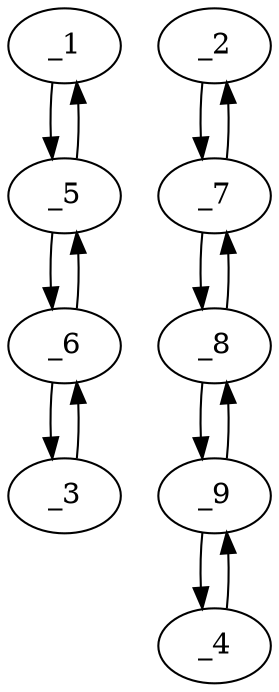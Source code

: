digraph s1531_08 {
	_1	 [x="152.000000",
		y="118.000000"];
	_5	 [x="160.000000",
		y="134.000000"];
	_1 -> _5	 [angle="1.107149",
		orient="0.894427"];
	_2	 [x="30.000000",
		y="125.000000"];
	_7	 [x="39.000000",
		y="140.000000"];
	_2 -> _7	 [angle="1.030377",
		orient="0.857493"];
	_3	 [x="175.000000",
		y="172.000000"];
	_6	 [x="172.000000",
		y="149.000000"];
	_3 -> _6	 [angle="-1.700499",
		orient="-0.991600"];
	_4	 [x="58.000000",
		y="191.000000"];
	_9	 [x="56.000000",
		y="171.000000"];
	_4 -> _9	 [angle="-1.670465",
		orient="-0.995037"];
	_5 -> _1	 [angle="-2.034444",
		orient="-0.894427"];
	_5 -> _6	 [angle="0.896055",
		orient="0.780869"];
	_6 -> _3	 [angle="1.441094",
		orient="0.991600"];
	_6 -> _5	 [angle="-2.245537",
		orient="-0.780869"];
	_7 -> _2	 [angle="-2.111216",
		orient="-0.857493"];
	_8	 [x="47.000000",
		y="156.000000"];
	_7 -> _8	 [angle="1.107149",
		orient="0.894427"];
	_8 -> _7	 [angle="-2.034444",
		orient="-0.894427"];
	_8 -> _9	 [angle="1.030377",
		orient="0.857493"];
	_9 -> _4	 [angle="1.471128",
		orient="0.995037"];
	_9 -> _8	 [angle="-2.111216",
		orient="-0.857493"];
}
